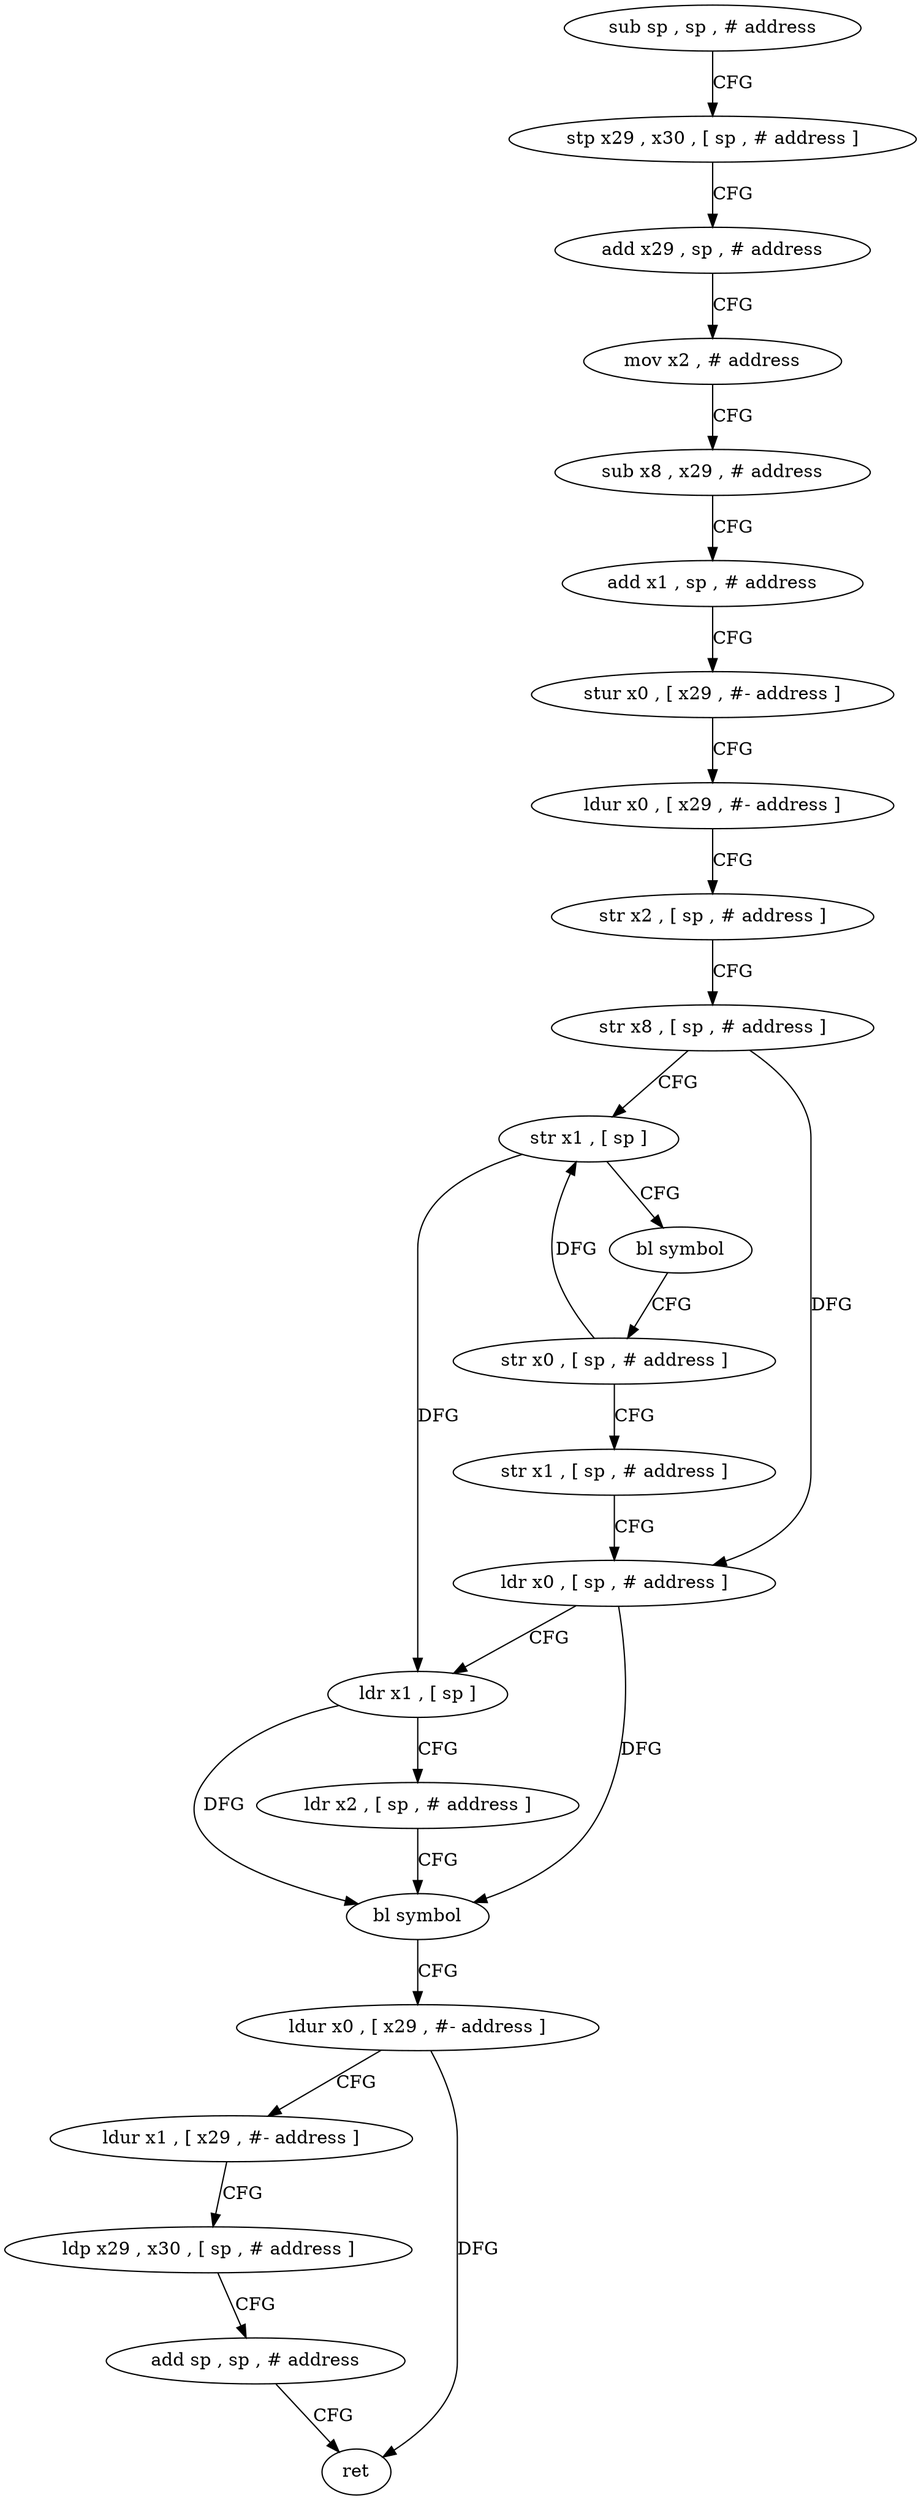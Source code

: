 digraph "func" {
"4242652" [label = "sub sp , sp , # address" ]
"4242656" [label = "stp x29 , x30 , [ sp , # address ]" ]
"4242660" [label = "add x29 , sp , # address" ]
"4242664" [label = "mov x2 , # address" ]
"4242668" [label = "sub x8 , x29 , # address" ]
"4242672" [label = "add x1 , sp , # address" ]
"4242676" [label = "stur x0 , [ x29 , #- address ]" ]
"4242680" [label = "ldur x0 , [ x29 , #- address ]" ]
"4242684" [label = "str x2 , [ sp , # address ]" ]
"4242688" [label = "str x8 , [ sp , # address ]" ]
"4242692" [label = "str x1 , [ sp ]" ]
"4242696" [label = "bl symbol" ]
"4242700" [label = "str x0 , [ sp , # address ]" ]
"4242704" [label = "str x1 , [ sp , # address ]" ]
"4242708" [label = "ldr x0 , [ sp , # address ]" ]
"4242712" [label = "ldr x1 , [ sp ]" ]
"4242716" [label = "ldr x2 , [ sp , # address ]" ]
"4242720" [label = "bl symbol" ]
"4242724" [label = "ldur x0 , [ x29 , #- address ]" ]
"4242728" [label = "ldur x1 , [ x29 , #- address ]" ]
"4242732" [label = "ldp x29 , x30 , [ sp , # address ]" ]
"4242736" [label = "add sp , sp , # address" ]
"4242740" [label = "ret" ]
"4242652" -> "4242656" [ label = "CFG" ]
"4242656" -> "4242660" [ label = "CFG" ]
"4242660" -> "4242664" [ label = "CFG" ]
"4242664" -> "4242668" [ label = "CFG" ]
"4242668" -> "4242672" [ label = "CFG" ]
"4242672" -> "4242676" [ label = "CFG" ]
"4242676" -> "4242680" [ label = "CFG" ]
"4242680" -> "4242684" [ label = "CFG" ]
"4242684" -> "4242688" [ label = "CFG" ]
"4242688" -> "4242692" [ label = "CFG" ]
"4242688" -> "4242708" [ label = "DFG" ]
"4242692" -> "4242696" [ label = "CFG" ]
"4242692" -> "4242712" [ label = "DFG" ]
"4242696" -> "4242700" [ label = "CFG" ]
"4242700" -> "4242704" [ label = "CFG" ]
"4242700" -> "4242692" [ label = "DFG" ]
"4242704" -> "4242708" [ label = "CFG" ]
"4242708" -> "4242712" [ label = "CFG" ]
"4242708" -> "4242720" [ label = "DFG" ]
"4242712" -> "4242716" [ label = "CFG" ]
"4242712" -> "4242720" [ label = "DFG" ]
"4242716" -> "4242720" [ label = "CFG" ]
"4242720" -> "4242724" [ label = "CFG" ]
"4242724" -> "4242728" [ label = "CFG" ]
"4242724" -> "4242740" [ label = "DFG" ]
"4242728" -> "4242732" [ label = "CFG" ]
"4242732" -> "4242736" [ label = "CFG" ]
"4242736" -> "4242740" [ label = "CFG" ]
}
